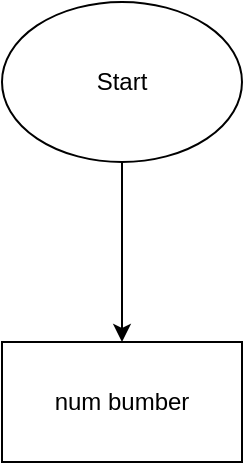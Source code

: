 <mxfile version="26.0.5">
  <diagram name="Page-1" id="D42r1pAtCRayBHKRjpiW">
    <mxGraphModel dx="794" dy="466" grid="1" gridSize="10" guides="1" tooltips="1" connect="1" arrows="1" fold="1" page="1" pageScale="1" pageWidth="827" pageHeight="1169" math="0" shadow="0">
      <root>
        <mxCell id="0" />
        <mxCell id="1" parent="0" />
        <mxCell id="nWRwTz6iJhRm_jSJGZRl-3" value="" style="edgeStyle=orthogonalEdgeStyle;rounded=0;orthogonalLoop=1;jettySize=auto;html=1;" edge="1" parent="1" source="nWRwTz6iJhRm_jSJGZRl-1" target="nWRwTz6iJhRm_jSJGZRl-2">
          <mxGeometry relative="1" as="geometry" />
        </mxCell>
        <mxCell id="nWRwTz6iJhRm_jSJGZRl-1" value="Start" style="ellipse;whiteSpace=wrap;html=1;" vertex="1" parent="1">
          <mxGeometry x="230" y="70" width="120" height="80" as="geometry" />
        </mxCell>
        <mxCell id="nWRwTz6iJhRm_jSJGZRl-2" value="num bumber" style="whiteSpace=wrap;html=1;" vertex="1" parent="1">
          <mxGeometry x="230" y="240" width="120" height="60" as="geometry" />
        </mxCell>
      </root>
    </mxGraphModel>
  </diagram>
</mxfile>
